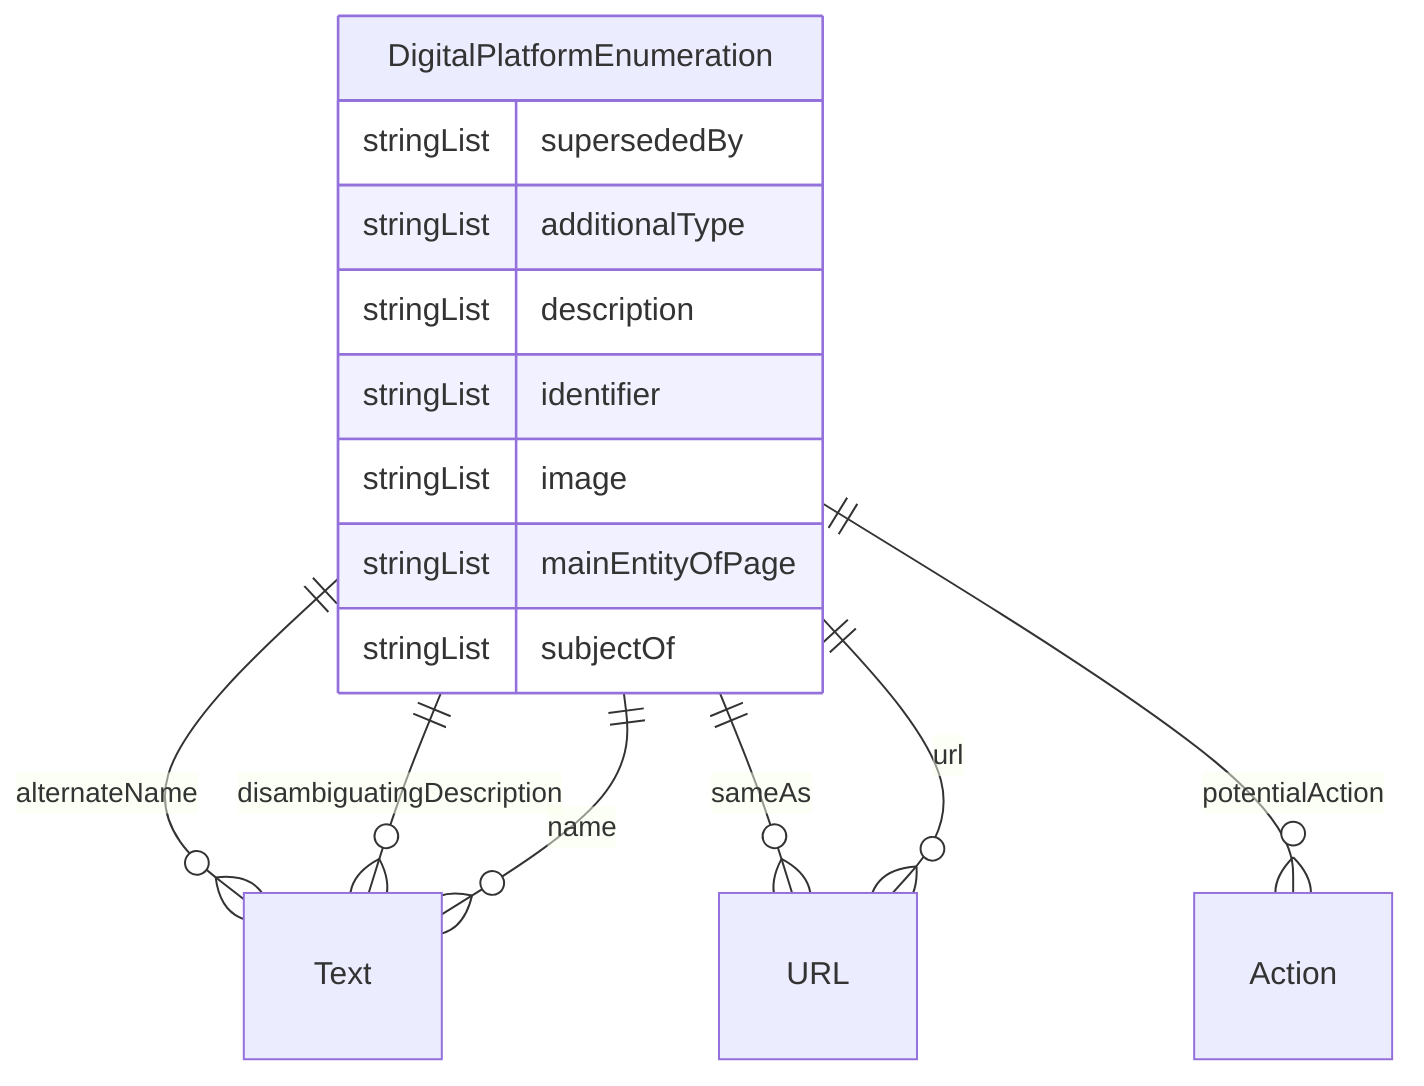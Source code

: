 erDiagram
DigitalPlatformEnumeration {
    stringList supersededBy  
    stringList additionalType  
    stringList description  
    stringList identifier  
    stringList image  
    stringList mainEntityOfPage  
    stringList subjectOf  
}

DigitalPlatformEnumeration ||--}o Text : "alternateName"
DigitalPlatformEnumeration ||--}o Text : "disambiguatingDescription"
DigitalPlatformEnumeration ||--}o Text : "name"
DigitalPlatformEnumeration ||--}o URL : "sameAs"
DigitalPlatformEnumeration ||--}o Action : "potentialAction"
DigitalPlatformEnumeration ||--}o URL : "url"